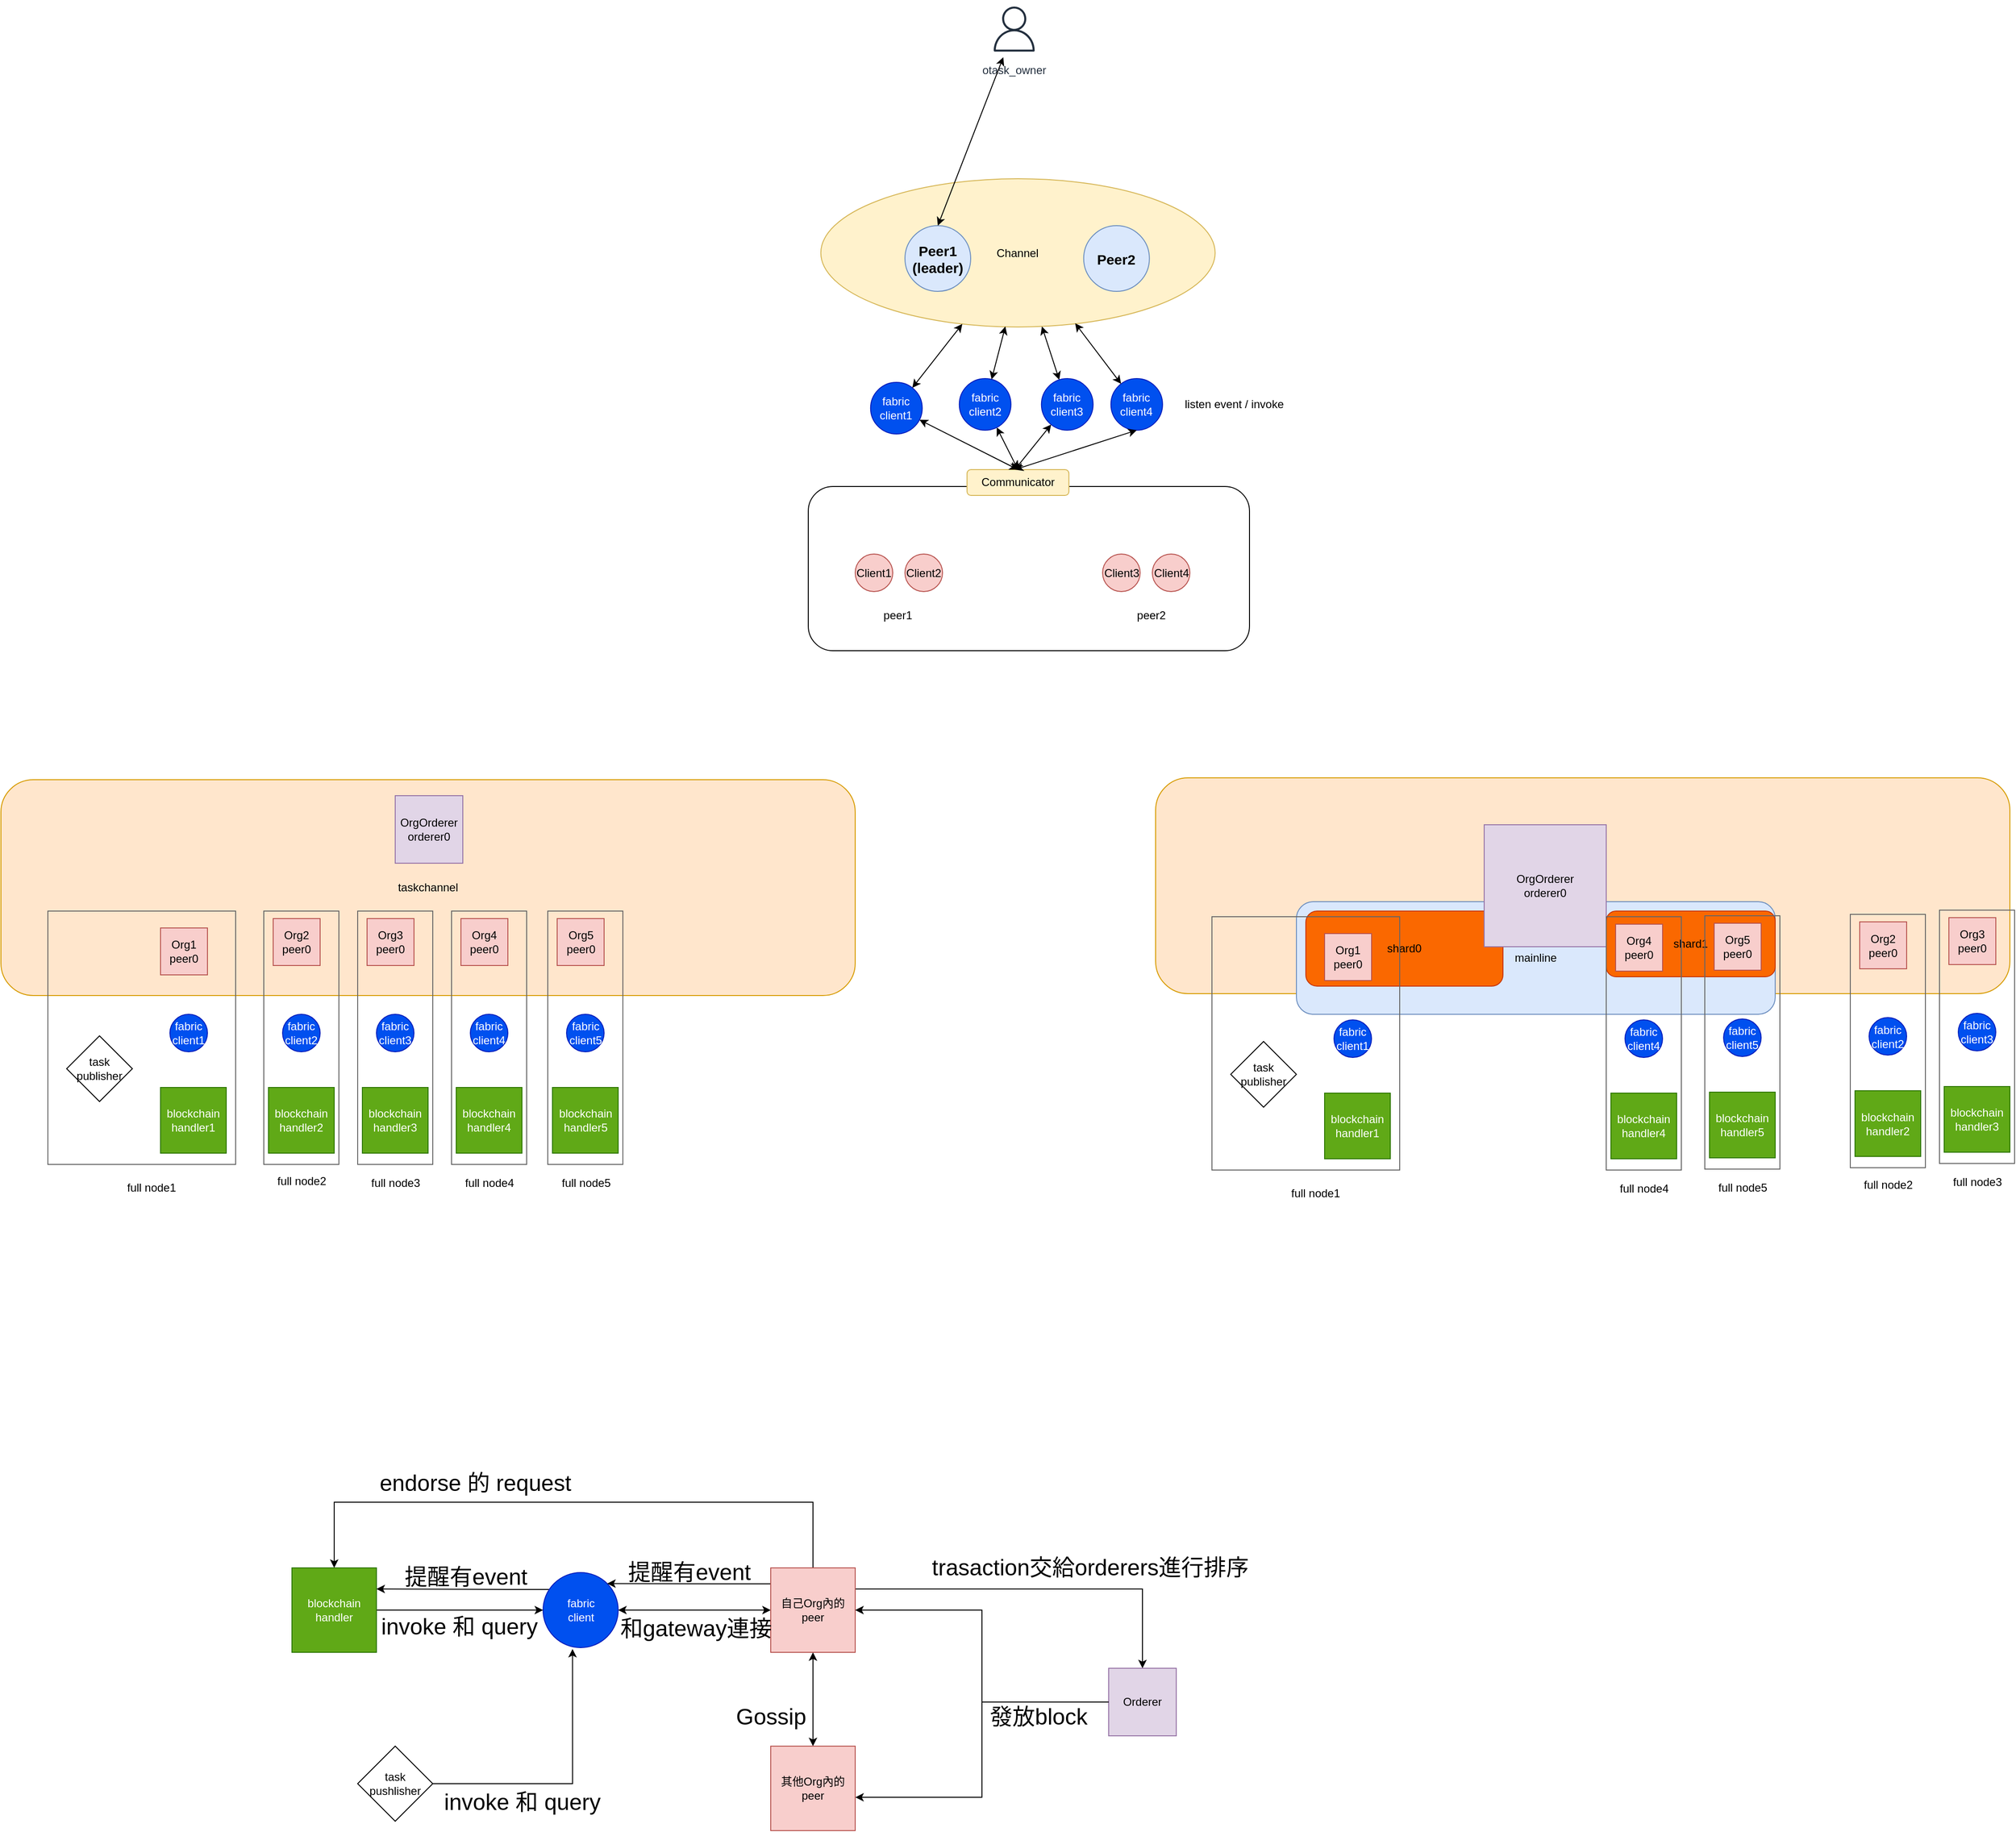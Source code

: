 <mxfile version="23.1.6" type="github">
  <diagram name="第 1 页" id="7IHr4dh2J7DNogroyWil">
    <mxGraphModel dx="3373" dy="2120" grid="1" gridSize="10" guides="1" tooltips="1" connect="1" arrows="1" fold="1" page="1" pageScale="1" pageWidth="827" pageHeight="1169" math="0" shadow="0">
      <root>
        <mxCell id="0" />
        <mxCell id="1" parent="0" />
        <mxCell id="zzUQC_XYF-HRqaC4Kz0_-1" value="taskchannel" style="rounded=1;whiteSpace=wrap;html=1;fillColor=#ffe6cc;strokeColor=#d79b00;" parent="1" vertex="1">
          <mxGeometry x="1000" y="860" width="910" height="230" as="geometry" />
        </mxCell>
        <mxCell id="zzUQC_XYF-HRqaC4Kz0_-2" value="任務公布" style="rounded=1;whiteSpace=wrap;html=1;fillColor=#ffe6cc;strokeColor=#d79b00;" parent="1" vertex="1">
          <mxGeometry x="2230" y="858" width="910" height="230" as="geometry" />
        </mxCell>
        <mxCell id="zzUQC_XYF-HRqaC4Kz0_-3" value="mainline" style="rounded=1;whiteSpace=wrap;html=1;fillColor=#dae8fc;strokeColor=#6c8ebf;" parent="1" vertex="1">
          <mxGeometry x="2380" y="990" width="510" height="120" as="geometry" />
        </mxCell>
        <mxCell id="zzUQC_XYF-HRqaC4Kz0_-4" value="shard1" style="rounded=1;whiteSpace=wrap;html=1;fillColor=#fa6800;strokeColor=#C73500;fontColor=#000000;" parent="1" vertex="1">
          <mxGeometry x="2710" y="1000" width="180" height="70" as="geometry" />
        </mxCell>
        <mxCell id="zzUQC_XYF-HRqaC4Kz0_-5" value="shard0" style="rounded=1;whiteSpace=wrap;html=1;fillColor=#fa6800;strokeColor=#C73500;fontColor=#000000;" parent="1" vertex="1">
          <mxGeometry x="2390" y="1000" width="210" height="80" as="geometry" />
        </mxCell>
        <mxCell id="zzUQC_XYF-HRqaC4Kz0_-6" style="edgeStyle=orthogonalEdgeStyle;rounded=0;orthogonalLoop=1;jettySize=auto;html=1;entryX=0;entryY=0.5;entryDx=0;entryDy=0;startArrow=classic;startFill=1;" parent="1" source="zzUQC_XYF-HRqaC4Kz0_-9" target="zzUQC_XYF-HRqaC4Kz0_-16" edge="1">
          <mxGeometry relative="1" as="geometry" />
        </mxCell>
        <mxCell id="zzUQC_XYF-HRqaC4Kz0_-7" style="edgeStyle=orthogonalEdgeStyle;rounded=0;orthogonalLoop=1;jettySize=auto;html=1;entryX=1;entryY=0.25;entryDx=0;entryDy=0;" parent="1" source="zzUQC_XYF-HRqaC4Kz0_-9" target="zzUQC_XYF-HRqaC4Kz0_-11" edge="1">
          <mxGeometry relative="1" as="geometry">
            <Array as="points">
              <mxPoint x="1540" y="1723" />
              <mxPoint x="1540" y="1723" />
            </Array>
          </mxGeometry>
        </mxCell>
        <mxCell id="zzUQC_XYF-HRqaC4Kz0_-8" style="edgeStyle=orthogonalEdgeStyle;rounded=0;orthogonalLoop=1;jettySize=auto;html=1;exitX=1;exitY=0.25;exitDx=0;exitDy=0;" parent="1" source="zzUQC_XYF-HRqaC4Kz0_-16" target="zzUQC_XYF-HRqaC4Kz0_-21" edge="1">
          <mxGeometry relative="1" as="geometry">
            <Array as="points">
              <mxPoint x="2216" y="1722" />
            </Array>
          </mxGeometry>
        </mxCell>
        <mxCell id="zzUQC_XYF-HRqaC4Kz0_-9" value="fabric&lt;br&gt;client" style="ellipse;whiteSpace=wrap;html=1;aspect=fixed;fillColor=#0050ef;fontColor=#ffffff;strokeColor=#001DBC;" parent="1" vertex="1">
          <mxGeometry x="1577.5" y="1705" width="80" height="80" as="geometry" />
        </mxCell>
        <mxCell id="zzUQC_XYF-HRqaC4Kz0_-10" style="edgeStyle=orthogonalEdgeStyle;rounded=0;orthogonalLoop=1;jettySize=auto;html=1;entryX=0;entryY=0.5;entryDx=0;entryDy=0;" parent="1" source="zzUQC_XYF-HRqaC4Kz0_-11" target="zzUQC_XYF-HRqaC4Kz0_-9" edge="1">
          <mxGeometry relative="1" as="geometry" />
        </mxCell>
        <mxCell id="zzUQC_XYF-HRqaC4Kz0_-11" value="blockchain&lt;br&gt;handler" style="whiteSpace=wrap;html=1;aspect=fixed;fillColor=#60a917;strokeColor=#2D7600;fontColor=#ffffff;" parent="1" vertex="1">
          <mxGeometry x="1310" y="1700" width="90" height="90" as="geometry" />
        </mxCell>
        <mxCell id="zzUQC_XYF-HRqaC4Kz0_-12" value="OrgOrderer&lt;br&gt;orderer0" style="whiteSpace=wrap;html=1;aspect=fixed;fillColor=#e1d5e7;strokeColor=#9673a6;" parent="1" vertex="1">
          <mxGeometry x="1420" y="877" width="72" height="72" as="geometry" />
        </mxCell>
        <mxCell id="zzUQC_XYF-HRqaC4Kz0_-13" style="edgeStyle=orthogonalEdgeStyle;rounded=0;orthogonalLoop=1;jettySize=auto;html=1;entryX=1;entryY=0;entryDx=0;entryDy=0;" parent="1" source="zzUQC_XYF-HRqaC4Kz0_-16" target="zzUQC_XYF-HRqaC4Kz0_-9" edge="1">
          <mxGeometry relative="1" as="geometry">
            <Array as="points">
              <mxPoint x="1780" y="1717" />
              <mxPoint x="1780" y="1717" />
            </Array>
          </mxGeometry>
        </mxCell>
        <mxCell id="zzUQC_XYF-HRqaC4Kz0_-14" style="edgeStyle=orthogonalEdgeStyle;rounded=0;orthogonalLoop=1;jettySize=auto;html=1;entryX=0.5;entryY=0;entryDx=0;entryDy=0;startArrow=classic;startFill=1;" parent="1" source="zzUQC_XYF-HRqaC4Kz0_-16" target="zzUQC_XYF-HRqaC4Kz0_-17" edge="1">
          <mxGeometry relative="1" as="geometry" />
        </mxCell>
        <mxCell id="zzUQC_XYF-HRqaC4Kz0_-15" style="edgeStyle=orthogonalEdgeStyle;rounded=0;orthogonalLoop=1;jettySize=auto;html=1;entryX=0.5;entryY=0;entryDx=0;entryDy=0;" parent="1" source="zzUQC_XYF-HRqaC4Kz0_-16" target="zzUQC_XYF-HRqaC4Kz0_-11" edge="1">
          <mxGeometry relative="1" as="geometry">
            <Array as="points">
              <mxPoint x="1865" y="1630" />
              <mxPoint x="1355" y="1630" />
            </Array>
          </mxGeometry>
        </mxCell>
        <mxCell id="zzUQC_XYF-HRqaC4Kz0_-16" value="自己Org內的peer" style="whiteSpace=wrap;html=1;aspect=fixed;fillColor=#f8cecc;strokeColor=#b85450;" parent="1" vertex="1">
          <mxGeometry x="1820" y="1700" width="90" height="90" as="geometry" />
        </mxCell>
        <mxCell id="zzUQC_XYF-HRqaC4Kz0_-17" value="其他Org內的peer" style="whiteSpace=wrap;html=1;aspect=fixed;fillColor=#f8cecc;strokeColor=#b85450;" parent="1" vertex="1">
          <mxGeometry x="1820" y="1890" width="90" height="90" as="geometry" />
        </mxCell>
        <mxCell id="zzUQC_XYF-HRqaC4Kz0_-18" value="&lt;font style=&quot;font-size: 24px;&quot;&gt;endorse 的 request&lt;/font&gt;" style="text;html=1;align=center;verticalAlign=middle;resizable=0;points=[];autosize=1;strokeColor=none;fillColor=none;" parent="1" vertex="1">
          <mxGeometry x="1390" y="1590" width="230" height="40" as="geometry" />
        </mxCell>
        <mxCell id="zzUQC_XYF-HRqaC4Kz0_-19" value="&lt;font style=&quot;font-size: 24px;&quot;&gt;Gossip&lt;/font&gt;" style="text;html=1;align=center;verticalAlign=middle;resizable=0;points=[];autosize=1;strokeColor=none;fillColor=none;" parent="1" vertex="1">
          <mxGeometry x="1770" y="1839" width="100" height="40" as="geometry" />
        </mxCell>
        <mxCell id="zzUQC_XYF-HRqaC4Kz0_-20" style="edgeStyle=orthogonalEdgeStyle;rounded=0;orthogonalLoop=1;jettySize=auto;html=1;entryX=1;entryY=0.5;entryDx=0;entryDy=0;" parent="1" source="zzUQC_XYF-HRqaC4Kz0_-21" target="zzUQC_XYF-HRqaC4Kz0_-16" edge="1">
          <mxGeometry relative="1" as="geometry" />
        </mxCell>
        <mxCell id="zzUQC_XYF-HRqaC4Kz0_-21" value="Orderer" style="whiteSpace=wrap;html=1;aspect=fixed;fillColor=#e1d5e7;strokeColor=#9673a6;" parent="1" vertex="1">
          <mxGeometry x="2180" y="1807" width="72" height="72" as="geometry" />
        </mxCell>
        <mxCell id="zzUQC_XYF-HRqaC4Kz0_-22" style="edgeStyle=orthogonalEdgeStyle;rounded=0;orthogonalLoop=1;jettySize=auto;html=1;entryX=1.001;entryY=0.606;entryDx=0;entryDy=0;entryPerimeter=0;" parent="1" source="zzUQC_XYF-HRqaC4Kz0_-21" target="zzUQC_XYF-HRqaC4Kz0_-17" edge="1">
          <mxGeometry relative="1" as="geometry" />
        </mxCell>
        <mxCell id="zzUQC_XYF-HRqaC4Kz0_-23" value="&lt;font style=&quot;font-size: 24px;&quot;&gt;發放block&lt;br&gt;&lt;/font&gt;" style="text;html=1;align=center;verticalAlign=middle;resizable=0;points=[];autosize=1;strokeColor=none;fillColor=none;" parent="1" vertex="1">
          <mxGeometry x="2040" y="1839" width="130" height="40" as="geometry" />
        </mxCell>
        <mxCell id="zzUQC_XYF-HRqaC4Kz0_-24" value="&lt;font style=&quot;font-size: 24px;&quot;&gt;trasaction交給orderers進行排序&lt;/font&gt;" style="text;html=1;align=center;verticalAlign=middle;resizable=0;points=[];autosize=1;strokeColor=none;fillColor=none;" parent="1" vertex="1">
          <mxGeometry x="1980" y="1680" width="360" height="40" as="geometry" />
        </mxCell>
        <mxCell id="zzUQC_XYF-HRqaC4Kz0_-25" value="&lt;font style=&quot;font-size: 24px;&quot;&gt;和gateway連接&lt;/font&gt;" style="text;html=1;align=center;verticalAlign=middle;resizable=0;points=[];autosize=1;strokeColor=none;fillColor=none;" parent="1" vertex="1">
          <mxGeometry x="1650" y="1745" width="180" height="40" as="geometry" />
        </mxCell>
        <mxCell id="zzUQC_XYF-HRqaC4Kz0_-26" value="&lt;font style=&quot;font-size: 24px;&quot;&gt;提醒有event&lt;/font&gt;" style="text;html=1;align=center;verticalAlign=middle;resizable=0;points=[];autosize=1;strokeColor=none;fillColor=none;" parent="1" vertex="1">
          <mxGeometry x="1657.5" y="1685" width="150" height="40" as="geometry" />
        </mxCell>
        <mxCell id="zzUQC_XYF-HRqaC4Kz0_-27" value="&lt;font style=&quot;font-size: 24px;&quot;&gt;提醒有event&lt;/font&gt;" style="text;html=1;align=center;verticalAlign=middle;resizable=0;points=[];autosize=1;strokeColor=none;fillColor=none;" parent="1" vertex="1">
          <mxGeometry x="1420" y="1690" width="150" height="40" as="geometry" />
        </mxCell>
        <mxCell id="zzUQC_XYF-HRqaC4Kz0_-28" value="&lt;font style=&quot;font-size: 24px;&quot;&gt;invoke 和 query&lt;/font&gt;" style="text;html=1;align=center;verticalAlign=middle;resizable=0;points=[];autosize=1;strokeColor=none;fillColor=none;" parent="1" vertex="1">
          <mxGeometry x="1392.5" y="1743" width="190" height="40" as="geometry" />
        </mxCell>
        <mxCell id="zzUQC_XYF-HRqaC4Kz0_-29" value="task&lt;br&gt;pushlisher" style="rhombus;whiteSpace=wrap;html=1;" parent="1" vertex="1">
          <mxGeometry x="1380" y="1890" width="80" height="80" as="geometry" />
        </mxCell>
        <mxCell id="zzUQC_XYF-HRqaC4Kz0_-30" style="edgeStyle=orthogonalEdgeStyle;rounded=0;orthogonalLoop=1;jettySize=auto;html=1;entryX=0.392;entryY=1.018;entryDx=0;entryDy=0;entryPerimeter=0;" parent="1" source="zzUQC_XYF-HRqaC4Kz0_-29" target="zzUQC_XYF-HRqaC4Kz0_-9" edge="1">
          <mxGeometry relative="1" as="geometry" />
        </mxCell>
        <mxCell id="zzUQC_XYF-HRqaC4Kz0_-31" value="&lt;font style=&quot;font-size: 24px;&quot;&gt;invoke 和 query&lt;/font&gt;" style="text;html=1;align=center;verticalAlign=middle;resizable=0;points=[];autosize=1;strokeColor=none;fillColor=none;" parent="1" vertex="1">
          <mxGeometry x="1460" y="1930" width="190" height="40" as="geometry" />
        </mxCell>
        <mxCell id="zzUQC_XYF-HRqaC4Kz0_-32" value="OrgOrderer&lt;br&gt;orderer0" style="whiteSpace=wrap;html=1;aspect=fixed;fillColor=#e1d5e7;strokeColor=#9673a6;" parent="1" vertex="1">
          <mxGeometry x="2580" y="908" width="130" height="130" as="geometry" />
        </mxCell>
        <mxCell id="zzUQC_XYF-HRqaC4Kz0_-33" value="" style="group" parent="1" vertex="1" connectable="0">
          <mxGeometry x="1050" y="1000" width="200" height="310" as="geometry" />
        </mxCell>
        <mxCell id="zzUQC_XYF-HRqaC4Kz0_-34" value="" style="rounded=0;whiteSpace=wrap;html=1;fillColor=none;strokeColor=#666666;shadow=0;fontColor=#333333;" parent="zzUQC_XYF-HRqaC4Kz0_-33" vertex="1">
          <mxGeometry width="200" height="270" as="geometry" />
        </mxCell>
        <mxCell id="zzUQC_XYF-HRqaC4Kz0_-35" value="Org1&lt;br&gt;peer0" style="whiteSpace=wrap;html=1;aspect=fixed;fillColor=#f8cecc;strokeColor=#b85450;" parent="zzUQC_XYF-HRqaC4Kz0_-33" vertex="1">
          <mxGeometry x="120" y="18" width="50" height="50" as="geometry" />
        </mxCell>
        <mxCell id="zzUQC_XYF-HRqaC4Kz0_-36" value="blockchain&lt;br&gt;handler1" style="whiteSpace=wrap;html=1;aspect=fixed;fillColor=#60a917;strokeColor=#2D7600;fontColor=#ffffff;" parent="zzUQC_XYF-HRqaC4Kz0_-33" vertex="1">
          <mxGeometry x="120" y="188" width="70" height="70" as="geometry" />
        </mxCell>
        <mxCell id="zzUQC_XYF-HRqaC4Kz0_-37" value="fabric&lt;br&gt;client1" style="ellipse;whiteSpace=wrap;html=1;aspect=fixed;fillColor=#0050ef;fontColor=#ffffff;strokeColor=#001DBC;" parent="zzUQC_XYF-HRqaC4Kz0_-33" vertex="1">
          <mxGeometry x="130" y="110" width="40" height="40" as="geometry" />
        </mxCell>
        <mxCell id="zzUQC_XYF-HRqaC4Kz0_-38" value="task&lt;br&gt;publisher" style="rhombus;whiteSpace=wrap;html=1;" parent="zzUQC_XYF-HRqaC4Kz0_-33" vertex="1">
          <mxGeometry x="20" y="133" width="70" height="70" as="geometry" />
        </mxCell>
        <mxCell id="zzUQC_XYF-HRqaC4Kz0_-39" value="full node1" style="text;html=1;align=center;verticalAlign=middle;resizable=0;points=[];autosize=1;strokeColor=none;fillColor=none;" parent="zzUQC_XYF-HRqaC4Kz0_-33" vertex="1">
          <mxGeometry x="70" y="280" width="80" height="30" as="geometry" />
        </mxCell>
        <mxCell id="zzUQC_XYF-HRqaC4Kz0_-40" value="" style="group" parent="1" vertex="1" connectable="0">
          <mxGeometry x="1380" y="1000" width="80" height="305" as="geometry" />
        </mxCell>
        <mxCell id="zzUQC_XYF-HRqaC4Kz0_-41" value="" style="rounded=0;whiteSpace=wrap;html=1;fillColor=none;strokeColor=#666666;shadow=0;fontColor=#333333;" parent="zzUQC_XYF-HRqaC4Kz0_-40" vertex="1">
          <mxGeometry width="80" height="270" as="geometry" />
        </mxCell>
        <mxCell id="zzUQC_XYF-HRqaC4Kz0_-42" value="Org3&lt;br style=&quot;border-color: var(--border-color);&quot;&gt;peer0" style="whiteSpace=wrap;html=1;aspect=fixed;fillColor=#f8cecc;strokeColor=#b85450;" parent="zzUQC_XYF-HRqaC4Kz0_-40" vertex="1">
          <mxGeometry x="10" y="8" width="50" height="50" as="geometry" />
        </mxCell>
        <mxCell id="zzUQC_XYF-HRqaC4Kz0_-43" value="fabric&lt;br&gt;client3" style="ellipse;whiteSpace=wrap;html=1;aspect=fixed;fillColor=#0050ef;fontColor=#ffffff;strokeColor=#001DBC;" parent="zzUQC_XYF-HRqaC4Kz0_-40" vertex="1">
          <mxGeometry x="20" y="110" width="40" height="40" as="geometry" />
        </mxCell>
        <mxCell id="zzUQC_XYF-HRqaC4Kz0_-44" value="blockchain&lt;br&gt;handler3" style="whiteSpace=wrap;html=1;aspect=fixed;fillColor=#60a917;strokeColor=#2D7600;fontColor=#ffffff;" parent="zzUQC_XYF-HRqaC4Kz0_-40" vertex="1">
          <mxGeometry x="5" y="188" width="70" height="70" as="geometry" />
        </mxCell>
        <mxCell id="zzUQC_XYF-HRqaC4Kz0_-45" value="full node3" style="text;html=1;align=center;verticalAlign=middle;resizable=0;points=[];autosize=1;strokeColor=none;fillColor=none;" parent="zzUQC_XYF-HRqaC4Kz0_-40" vertex="1">
          <mxGeometry y="275" width="80" height="30" as="geometry" />
        </mxCell>
        <mxCell id="zzUQC_XYF-HRqaC4Kz0_-46" value="" style="group" parent="1" vertex="1" connectable="0">
          <mxGeometry x="1480" y="1000" width="80" height="305" as="geometry" />
        </mxCell>
        <mxCell id="zzUQC_XYF-HRqaC4Kz0_-47" value="" style="rounded=0;whiteSpace=wrap;html=1;fillColor=none;strokeColor=#666666;shadow=0;fontColor=#333333;" parent="zzUQC_XYF-HRqaC4Kz0_-46" vertex="1">
          <mxGeometry width="80" height="270" as="geometry" />
        </mxCell>
        <mxCell id="zzUQC_XYF-HRqaC4Kz0_-48" value="Org4&lt;br style=&quot;border-color: var(--border-color);&quot;&gt;peer0" style="whiteSpace=wrap;html=1;aspect=fixed;fillColor=#f8cecc;strokeColor=#b85450;" parent="zzUQC_XYF-HRqaC4Kz0_-46" vertex="1">
          <mxGeometry x="10" y="8" width="50" height="50" as="geometry" />
        </mxCell>
        <mxCell id="zzUQC_XYF-HRqaC4Kz0_-49" value="fabric&lt;br&gt;client4" style="ellipse;whiteSpace=wrap;html=1;aspect=fixed;fillColor=#0050ef;fontColor=#ffffff;strokeColor=#001DBC;" parent="zzUQC_XYF-HRqaC4Kz0_-46" vertex="1">
          <mxGeometry x="20" y="110" width="40" height="40" as="geometry" />
        </mxCell>
        <mxCell id="zzUQC_XYF-HRqaC4Kz0_-50" value="blockchain&lt;br&gt;handler4" style="whiteSpace=wrap;html=1;aspect=fixed;fillColor=#60a917;strokeColor=#2D7600;fontColor=#ffffff;" parent="zzUQC_XYF-HRqaC4Kz0_-46" vertex="1">
          <mxGeometry x="5" y="188" width="70" height="70" as="geometry" />
        </mxCell>
        <mxCell id="zzUQC_XYF-HRqaC4Kz0_-51" value="full node4" style="text;html=1;align=center;verticalAlign=middle;resizable=0;points=[];autosize=1;strokeColor=none;fillColor=none;" parent="zzUQC_XYF-HRqaC4Kz0_-46" vertex="1">
          <mxGeometry y="275" width="80" height="30" as="geometry" />
        </mxCell>
        <mxCell id="zzUQC_XYF-HRqaC4Kz0_-52" value="" style="group" parent="1" vertex="1" connectable="0">
          <mxGeometry x="1582.5" y="1000" width="80" height="305" as="geometry" />
        </mxCell>
        <mxCell id="zzUQC_XYF-HRqaC4Kz0_-53" value="" style="rounded=0;whiteSpace=wrap;html=1;fillColor=none;strokeColor=#666666;shadow=0;fontColor=#333333;" parent="zzUQC_XYF-HRqaC4Kz0_-52" vertex="1">
          <mxGeometry width="80" height="270" as="geometry" />
        </mxCell>
        <mxCell id="zzUQC_XYF-HRqaC4Kz0_-54" value="Org5&lt;br style=&quot;border-color: var(--border-color);&quot;&gt;peer0" style="whiteSpace=wrap;html=1;aspect=fixed;fillColor=#f8cecc;strokeColor=#b85450;" parent="zzUQC_XYF-HRqaC4Kz0_-52" vertex="1">
          <mxGeometry x="10" y="8" width="50" height="50" as="geometry" />
        </mxCell>
        <mxCell id="zzUQC_XYF-HRqaC4Kz0_-55" value="fabric&lt;br&gt;client5" style="ellipse;whiteSpace=wrap;html=1;aspect=fixed;fillColor=#0050ef;fontColor=#ffffff;strokeColor=#001DBC;" parent="zzUQC_XYF-HRqaC4Kz0_-52" vertex="1">
          <mxGeometry x="20" y="110" width="40" height="40" as="geometry" />
        </mxCell>
        <mxCell id="zzUQC_XYF-HRqaC4Kz0_-56" value="blockchain&lt;br&gt;handler5" style="whiteSpace=wrap;html=1;aspect=fixed;fillColor=#60a917;strokeColor=#2D7600;fontColor=#ffffff;" parent="zzUQC_XYF-HRqaC4Kz0_-52" vertex="1">
          <mxGeometry x="5" y="188" width="70" height="70" as="geometry" />
        </mxCell>
        <mxCell id="zzUQC_XYF-HRqaC4Kz0_-57" value="full node5" style="text;html=1;align=center;verticalAlign=middle;resizable=0;points=[];autosize=1;strokeColor=none;fillColor=none;" parent="zzUQC_XYF-HRqaC4Kz0_-52" vertex="1">
          <mxGeometry y="275" width="80" height="30" as="geometry" />
        </mxCell>
        <mxCell id="zzUQC_XYF-HRqaC4Kz0_-58" value="" style="group" parent="1" vertex="1" connectable="0">
          <mxGeometry x="2290" y="1006" width="200" height="310" as="geometry" />
        </mxCell>
        <mxCell id="zzUQC_XYF-HRqaC4Kz0_-59" value="" style="rounded=0;whiteSpace=wrap;html=1;fillColor=none;strokeColor=#666666;shadow=0;fontColor=#333333;" parent="zzUQC_XYF-HRqaC4Kz0_-58" vertex="1">
          <mxGeometry width="200" height="270" as="geometry" />
        </mxCell>
        <mxCell id="zzUQC_XYF-HRqaC4Kz0_-60" value="Org1&lt;br&gt;peer0" style="whiteSpace=wrap;html=1;aspect=fixed;fillColor=#f8cecc;strokeColor=#b85450;" parent="zzUQC_XYF-HRqaC4Kz0_-58" vertex="1">
          <mxGeometry x="120" y="18" width="50" height="50" as="geometry" />
        </mxCell>
        <mxCell id="zzUQC_XYF-HRqaC4Kz0_-61" value="blockchain&lt;br&gt;handler1" style="whiteSpace=wrap;html=1;aspect=fixed;fillColor=#60a917;strokeColor=#2D7600;fontColor=#ffffff;" parent="zzUQC_XYF-HRqaC4Kz0_-58" vertex="1">
          <mxGeometry x="120" y="188" width="70" height="70" as="geometry" />
        </mxCell>
        <mxCell id="zzUQC_XYF-HRqaC4Kz0_-62" value="fabric&lt;br&gt;client1" style="ellipse;whiteSpace=wrap;html=1;aspect=fixed;fillColor=#0050ef;fontColor=#ffffff;strokeColor=#001DBC;" parent="zzUQC_XYF-HRqaC4Kz0_-58" vertex="1">
          <mxGeometry x="130" y="110" width="40" height="40" as="geometry" />
        </mxCell>
        <mxCell id="zzUQC_XYF-HRqaC4Kz0_-63" value="task&lt;br&gt;publisher" style="rhombus;whiteSpace=wrap;html=1;" parent="zzUQC_XYF-HRqaC4Kz0_-58" vertex="1">
          <mxGeometry x="20" y="133" width="70" height="70" as="geometry" />
        </mxCell>
        <mxCell id="zzUQC_XYF-HRqaC4Kz0_-64" value="full node1" style="text;html=1;align=center;verticalAlign=middle;resizable=0;points=[];autosize=1;strokeColor=none;fillColor=none;" parent="zzUQC_XYF-HRqaC4Kz0_-58" vertex="1">
          <mxGeometry x="70" y="280" width="80" height="30" as="geometry" />
        </mxCell>
        <mxCell id="zzUQC_XYF-HRqaC4Kz0_-65" value="" style="group" parent="1" vertex="1" connectable="0">
          <mxGeometry x="1280" y="1000" width="80" height="303" as="geometry" />
        </mxCell>
        <mxCell id="zzUQC_XYF-HRqaC4Kz0_-66" value="22" style="rounded=0;whiteSpace=wrap;html=1;fillColor=none;strokeColor=#666666;shadow=0;fontColor=#333333;" parent="zzUQC_XYF-HRqaC4Kz0_-65" vertex="1">
          <mxGeometry width="80" height="270" as="geometry" />
        </mxCell>
        <mxCell id="zzUQC_XYF-HRqaC4Kz0_-67" value="Org2&lt;br style=&quot;border-color: var(--border-color);&quot;&gt;peer0" style="whiteSpace=wrap;html=1;aspect=fixed;fillColor=#f8cecc;strokeColor=#b85450;" parent="zzUQC_XYF-HRqaC4Kz0_-65" vertex="1">
          <mxGeometry x="10" y="8" width="50" height="50" as="geometry" />
        </mxCell>
        <mxCell id="zzUQC_XYF-HRqaC4Kz0_-68" value="fabric&lt;br&gt;client2" style="ellipse;whiteSpace=wrap;html=1;aspect=fixed;fillColor=#0050ef;fontColor=#ffffff;strokeColor=#001DBC;" parent="zzUQC_XYF-HRqaC4Kz0_-65" vertex="1">
          <mxGeometry x="20" y="110" width="40" height="40" as="geometry" />
        </mxCell>
        <mxCell id="zzUQC_XYF-HRqaC4Kz0_-69" value="blockchain&lt;br&gt;handler2" style="whiteSpace=wrap;html=1;aspect=fixed;fillColor=#60a917;strokeColor=#2D7600;fontColor=#ffffff;" parent="zzUQC_XYF-HRqaC4Kz0_-65" vertex="1">
          <mxGeometry x="5" y="188" width="70" height="70" as="geometry" />
        </mxCell>
        <mxCell id="zzUQC_XYF-HRqaC4Kz0_-70" value="full node2" style="text;html=1;align=center;verticalAlign=middle;resizable=0;points=[];autosize=1;strokeColor=none;fillColor=none;" parent="zzUQC_XYF-HRqaC4Kz0_-65" vertex="1">
          <mxGeometry y="273" width="80" height="30" as="geometry" />
        </mxCell>
        <mxCell id="zzUQC_XYF-HRqaC4Kz0_-71" value="" style="group" parent="1" vertex="1" connectable="0">
          <mxGeometry x="3065" y="999" width="80" height="305" as="geometry" />
        </mxCell>
        <mxCell id="zzUQC_XYF-HRqaC4Kz0_-72" value="" style="rounded=0;whiteSpace=wrap;html=1;fillColor=none;strokeColor=#666666;shadow=0;fontColor=#333333;" parent="zzUQC_XYF-HRqaC4Kz0_-71" vertex="1">
          <mxGeometry width="80" height="270" as="geometry" />
        </mxCell>
        <mxCell id="zzUQC_XYF-HRqaC4Kz0_-73" value="Org3&lt;br style=&quot;border-color: var(--border-color);&quot;&gt;peer0" style="whiteSpace=wrap;html=1;aspect=fixed;fillColor=#f8cecc;strokeColor=#b85450;" parent="zzUQC_XYF-HRqaC4Kz0_-71" vertex="1">
          <mxGeometry x="10" y="8" width="50" height="50" as="geometry" />
        </mxCell>
        <mxCell id="zzUQC_XYF-HRqaC4Kz0_-74" value="fabric&lt;br&gt;client3" style="ellipse;whiteSpace=wrap;html=1;aspect=fixed;fillColor=#0050ef;fontColor=#ffffff;strokeColor=#001DBC;" parent="zzUQC_XYF-HRqaC4Kz0_-71" vertex="1">
          <mxGeometry x="20" y="110" width="40" height="40" as="geometry" />
        </mxCell>
        <mxCell id="zzUQC_XYF-HRqaC4Kz0_-75" value="blockchain&lt;br&gt;handler3" style="whiteSpace=wrap;html=1;aspect=fixed;fillColor=#60a917;strokeColor=#2D7600;fontColor=#ffffff;" parent="zzUQC_XYF-HRqaC4Kz0_-71" vertex="1">
          <mxGeometry x="5" y="188" width="70" height="70" as="geometry" />
        </mxCell>
        <mxCell id="zzUQC_XYF-HRqaC4Kz0_-76" value="full node3" style="text;html=1;align=center;verticalAlign=middle;resizable=0;points=[];autosize=1;strokeColor=none;fillColor=none;" parent="zzUQC_XYF-HRqaC4Kz0_-71" vertex="1">
          <mxGeometry y="275" width="80" height="30" as="geometry" />
        </mxCell>
        <mxCell id="zzUQC_XYF-HRqaC4Kz0_-77" value="" style="group" parent="1" vertex="1" connectable="0">
          <mxGeometry x="2710" y="1006" width="80" height="305" as="geometry" />
        </mxCell>
        <mxCell id="zzUQC_XYF-HRqaC4Kz0_-78" value="" style="rounded=0;whiteSpace=wrap;html=1;fillColor=none;strokeColor=#666666;shadow=0;fontColor=#333333;" parent="zzUQC_XYF-HRqaC4Kz0_-77" vertex="1">
          <mxGeometry width="80" height="270" as="geometry" />
        </mxCell>
        <mxCell id="zzUQC_XYF-HRqaC4Kz0_-79" value="Org4&lt;br style=&quot;border-color: var(--border-color);&quot;&gt;peer0" style="whiteSpace=wrap;html=1;aspect=fixed;fillColor=#f8cecc;strokeColor=#b85450;" parent="zzUQC_XYF-HRqaC4Kz0_-77" vertex="1">
          <mxGeometry x="10" y="8" width="50" height="50" as="geometry" />
        </mxCell>
        <mxCell id="zzUQC_XYF-HRqaC4Kz0_-80" value="fabric&lt;br&gt;client4" style="ellipse;whiteSpace=wrap;html=1;aspect=fixed;fillColor=#0050ef;fontColor=#ffffff;strokeColor=#001DBC;" parent="zzUQC_XYF-HRqaC4Kz0_-77" vertex="1">
          <mxGeometry x="20" y="110" width="40" height="40" as="geometry" />
        </mxCell>
        <mxCell id="zzUQC_XYF-HRqaC4Kz0_-81" value="blockchain&lt;br&gt;handler4" style="whiteSpace=wrap;html=1;aspect=fixed;fillColor=#60a917;strokeColor=#2D7600;fontColor=#ffffff;" parent="zzUQC_XYF-HRqaC4Kz0_-77" vertex="1">
          <mxGeometry x="5" y="188" width="70" height="70" as="geometry" />
        </mxCell>
        <mxCell id="zzUQC_XYF-HRqaC4Kz0_-82" value="full node4" style="text;html=1;align=center;verticalAlign=middle;resizable=0;points=[];autosize=1;strokeColor=none;fillColor=none;" parent="zzUQC_XYF-HRqaC4Kz0_-77" vertex="1">
          <mxGeometry y="275" width="80" height="30" as="geometry" />
        </mxCell>
        <mxCell id="zzUQC_XYF-HRqaC4Kz0_-83" value="" style="group" parent="1" vertex="1" connectable="0">
          <mxGeometry x="2815" y="1005" width="80" height="305" as="geometry" />
        </mxCell>
        <mxCell id="zzUQC_XYF-HRqaC4Kz0_-84" value="" style="rounded=0;whiteSpace=wrap;html=1;fillColor=none;strokeColor=#666666;shadow=0;fontColor=#333333;" parent="zzUQC_XYF-HRqaC4Kz0_-83" vertex="1">
          <mxGeometry width="80" height="270" as="geometry" />
        </mxCell>
        <mxCell id="zzUQC_XYF-HRqaC4Kz0_-85" value="Org5&lt;br style=&quot;border-color: var(--border-color);&quot;&gt;peer0" style="whiteSpace=wrap;html=1;aspect=fixed;fillColor=#f8cecc;strokeColor=#b85450;" parent="zzUQC_XYF-HRqaC4Kz0_-83" vertex="1">
          <mxGeometry x="10" y="8" width="50" height="50" as="geometry" />
        </mxCell>
        <mxCell id="zzUQC_XYF-HRqaC4Kz0_-86" value="fabric&lt;br&gt;client5" style="ellipse;whiteSpace=wrap;html=1;aspect=fixed;fillColor=#0050ef;fontColor=#ffffff;strokeColor=#001DBC;" parent="zzUQC_XYF-HRqaC4Kz0_-83" vertex="1">
          <mxGeometry x="20" y="110" width="40" height="40" as="geometry" />
        </mxCell>
        <mxCell id="zzUQC_XYF-HRqaC4Kz0_-87" value="blockchain&lt;br&gt;handler5" style="whiteSpace=wrap;html=1;aspect=fixed;fillColor=#60a917;strokeColor=#2D7600;fontColor=#ffffff;" parent="zzUQC_XYF-HRqaC4Kz0_-83" vertex="1">
          <mxGeometry x="5" y="188" width="70" height="70" as="geometry" />
        </mxCell>
        <mxCell id="zzUQC_XYF-HRqaC4Kz0_-88" value="full node5" style="text;html=1;align=center;verticalAlign=middle;resizable=0;points=[];autosize=1;strokeColor=none;fillColor=none;" parent="zzUQC_XYF-HRqaC4Kz0_-83" vertex="1">
          <mxGeometry y="275" width="80" height="30" as="geometry" />
        </mxCell>
        <mxCell id="zzUQC_XYF-HRqaC4Kz0_-89" value="" style="group" parent="1" vertex="1" connectable="0">
          <mxGeometry x="2970" y="1003.5" width="80" height="303" as="geometry" />
        </mxCell>
        <mxCell id="zzUQC_XYF-HRqaC4Kz0_-90" value="22" style="rounded=0;whiteSpace=wrap;html=1;fillColor=none;strokeColor=#666666;shadow=0;fontColor=#333333;" parent="zzUQC_XYF-HRqaC4Kz0_-89" vertex="1">
          <mxGeometry width="80" height="270" as="geometry" />
        </mxCell>
        <mxCell id="zzUQC_XYF-HRqaC4Kz0_-91" value="Org2&lt;br style=&quot;border-color: var(--border-color);&quot;&gt;peer0" style="whiteSpace=wrap;html=1;aspect=fixed;fillColor=#f8cecc;strokeColor=#b85450;" parent="zzUQC_XYF-HRqaC4Kz0_-89" vertex="1">
          <mxGeometry x="10" y="8" width="50" height="50" as="geometry" />
        </mxCell>
        <mxCell id="zzUQC_XYF-HRqaC4Kz0_-92" value="fabric&lt;br&gt;client2" style="ellipse;whiteSpace=wrap;html=1;aspect=fixed;fillColor=#0050ef;fontColor=#ffffff;strokeColor=#001DBC;" parent="zzUQC_XYF-HRqaC4Kz0_-89" vertex="1">
          <mxGeometry x="20" y="110" width="40" height="40" as="geometry" />
        </mxCell>
        <mxCell id="zzUQC_XYF-HRqaC4Kz0_-93" value="blockchain&lt;br&gt;handler2" style="whiteSpace=wrap;html=1;aspect=fixed;fillColor=#60a917;strokeColor=#2D7600;fontColor=#ffffff;" parent="zzUQC_XYF-HRqaC4Kz0_-89" vertex="1">
          <mxGeometry x="5" y="188" width="70" height="70" as="geometry" />
        </mxCell>
        <mxCell id="zzUQC_XYF-HRqaC4Kz0_-94" value="full node2" style="text;html=1;align=center;verticalAlign=middle;resizable=0;points=[];autosize=1;strokeColor=none;fillColor=none;" parent="zzUQC_XYF-HRqaC4Kz0_-89" vertex="1">
          <mxGeometry y="273" width="80" height="30" as="geometry" />
        </mxCell>
        <mxCell id="PkcwuameEQmm42kpo4Zu-1" value="" style="rounded=1;whiteSpace=wrap;html=1;" vertex="1" parent="1">
          <mxGeometry x="1860" y="547.5" width="470" height="175" as="geometry" />
        </mxCell>
        <mxCell id="PkcwuameEQmm42kpo4Zu-2" value="Communicator" style="rounded=1;whiteSpace=wrap;html=1;fillColor=#fff2cc;strokeColor=#d6b656;" vertex="1" parent="1">
          <mxGeometry x="2029.13" y="529.5" width="108.5" height="27.5" as="geometry" />
        </mxCell>
        <mxCell id="PkcwuameEQmm42kpo4Zu-3" value="Channel" style="ellipse;whiteSpace=wrap;html=1;fillColor=#fff2cc;strokeColor=#d6b656;" vertex="1" parent="1">
          <mxGeometry x="1873.38" y="219.5" width="420" height="158" as="geometry" />
        </mxCell>
        <mxCell id="PkcwuameEQmm42kpo4Zu-4" value="&lt;b&gt;&lt;font style=&quot;font-size: 15px;&quot;&gt;Peer1&lt;br&gt;(leader)&lt;br&gt;&lt;/font&gt;&lt;/b&gt;" style="ellipse;whiteSpace=wrap;html=1;aspect=fixed;fillColor=#dae8fc;strokeColor=#6c8ebf;" vertex="1" parent="1">
          <mxGeometry x="1963" y="269.5" width="70" height="70" as="geometry" />
        </mxCell>
        <mxCell id="PkcwuameEQmm42kpo4Zu-5" value="&lt;b&gt;&lt;font style=&quot;font-size: 15px;&quot;&gt;Peer2&lt;/font&gt;&lt;/b&gt;" style="ellipse;whiteSpace=wrap;html=1;aspect=fixed;fillColor=#dae8fc;strokeColor=#6c8ebf;" vertex="1" parent="1">
          <mxGeometry x="2153.38" y="269.5" width="70" height="70" as="geometry" />
        </mxCell>
        <mxCell id="PkcwuameEQmm42kpo4Zu-6" value="Client1" style="ellipse;whiteSpace=wrap;html=1;aspect=fixed;fillColor=#f8cecc;strokeColor=#b85450;" vertex="1" parent="1">
          <mxGeometry x="1910" y="619.5" width="40" height="40" as="geometry" />
        </mxCell>
        <mxCell id="PkcwuameEQmm42kpo4Zu-7" value="Client2" style="ellipse;whiteSpace=wrap;html=1;aspect=fixed;fillColor=#f8cecc;strokeColor=#b85450;" vertex="1" parent="1">
          <mxGeometry x="1963" y="619.5" width="40" height="40" as="geometry" />
        </mxCell>
        <mxCell id="PkcwuameEQmm42kpo4Zu-8" value="Client3" style="ellipse;whiteSpace=wrap;html=1;aspect=fixed;fillColor=#f8cecc;strokeColor=#b85450;" vertex="1" parent="1">
          <mxGeometry x="2173.5" y="619.5" width="40" height="40" as="geometry" />
        </mxCell>
        <mxCell id="PkcwuameEQmm42kpo4Zu-9" value="Client4" style="ellipse;whiteSpace=wrap;html=1;aspect=fixed;fillColor=#f8cecc;strokeColor=#b85450;" vertex="1" parent="1">
          <mxGeometry x="2226.5" y="619.5" width="40" height="40" as="geometry" />
        </mxCell>
        <mxCell id="PkcwuameEQmm42kpo4Zu-10" value="peer1" style="text;html=1;align=center;verticalAlign=middle;resizable=0;points=[];autosize=1;strokeColor=none;fillColor=none;" vertex="1" parent="1">
          <mxGeometry x="1930" y="669.5" width="50" height="30" as="geometry" />
        </mxCell>
        <mxCell id="PkcwuameEQmm42kpo4Zu-11" value="peer2" style="text;html=1;align=center;verticalAlign=middle;resizable=0;points=[];autosize=1;strokeColor=none;fillColor=none;" vertex="1" parent="1">
          <mxGeometry x="2200" y="669.5" width="50" height="30" as="geometry" />
        </mxCell>
        <mxCell id="PkcwuameEQmm42kpo4Zu-12" style="rounded=0;orthogonalLoop=1;jettySize=auto;html=1;startArrow=classic;startFill=1;" edge="1" parent="1" source="PkcwuameEQmm42kpo4Zu-14" target="PkcwuameEQmm42kpo4Zu-3">
          <mxGeometry relative="1" as="geometry" />
        </mxCell>
        <mxCell id="PkcwuameEQmm42kpo4Zu-13" style="rounded=0;orthogonalLoop=1;jettySize=auto;html=1;entryX=0.5;entryY=0;entryDx=0;entryDy=0;startArrow=classic;startFill=1;" edge="1" parent="1" source="PkcwuameEQmm42kpo4Zu-14" target="PkcwuameEQmm42kpo4Zu-2">
          <mxGeometry relative="1" as="geometry" />
        </mxCell>
        <mxCell id="PkcwuameEQmm42kpo4Zu-14" value="fabric&lt;br&gt;client1" style="ellipse;whiteSpace=wrap;html=1;aspect=fixed;fillColor=#0050ef;fontColor=#ffffff;strokeColor=#001DBC;" vertex="1" parent="1">
          <mxGeometry x="1926.38" y="436.5" width="55" height="55" as="geometry" />
        </mxCell>
        <mxCell id="PkcwuameEQmm42kpo4Zu-15" style="rounded=0;orthogonalLoop=1;jettySize=auto;html=1;entryX=0.5;entryY=0;entryDx=0;entryDy=0;startArrow=classic;startFill=1;" edge="1" parent="1" source="PkcwuameEQmm42kpo4Zu-16" target="PkcwuameEQmm42kpo4Zu-2">
          <mxGeometry relative="1" as="geometry" />
        </mxCell>
        <mxCell id="PkcwuameEQmm42kpo4Zu-16" value="fabric&lt;br&gt;client2" style="ellipse;whiteSpace=wrap;html=1;aspect=fixed;fillColor=#0050ef;fontColor=#ffffff;strokeColor=#001DBC;" vertex="1" parent="1">
          <mxGeometry x="2020.88" y="432.5" width="55" height="55" as="geometry" />
        </mxCell>
        <mxCell id="PkcwuameEQmm42kpo4Zu-17" style="rounded=0;orthogonalLoop=1;jettySize=auto;html=1;startArrow=classic;startFill=1;" edge="1" parent="1" source="PkcwuameEQmm42kpo4Zu-18" target="PkcwuameEQmm42kpo4Zu-3">
          <mxGeometry relative="1" as="geometry" />
        </mxCell>
        <mxCell id="PkcwuameEQmm42kpo4Zu-18" value="fabric&lt;br&gt;client3" style="ellipse;whiteSpace=wrap;html=1;aspect=fixed;fillColor=#0050ef;fontColor=#ffffff;strokeColor=#001DBC;" vertex="1" parent="1">
          <mxGeometry x="2108.38" y="432.5" width="55" height="55" as="geometry" />
        </mxCell>
        <mxCell id="PkcwuameEQmm42kpo4Zu-19" value="fabric&lt;br&gt;client4" style="ellipse;whiteSpace=wrap;html=1;aspect=fixed;fillColor=#0050ef;fontColor=#ffffff;strokeColor=#001DBC;" vertex="1" parent="1">
          <mxGeometry x="2182.38" y="432.5" width="55" height="55" as="geometry" />
        </mxCell>
        <mxCell id="PkcwuameEQmm42kpo4Zu-20" style="rounded=0;orthogonalLoop=1;jettySize=auto;html=1;entryX=0.468;entryY=0.996;entryDx=0;entryDy=0;entryPerimeter=0;startArrow=classic;startFill=1;" edge="1" parent="1" source="PkcwuameEQmm42kpo4Zu-16" target="PkcwuameEQmm42kpo4Zu-3">
          <mxGeometry relative="1" as="geometry" />
        </mxCell>
        <mxCell id="PkcwuameEQmm42kpo4Zu-21" style="rounded=0;orthogonalLoop=1;jettySize=auto;html=1;entryX=0.645;entryY=0.975;entryDx=0;entryDy=0;entryPerimeter=0;startArrow=classic;startFill=1;" edge="1" parent="1" source="PkcwuameEQmm42kpo4Zu-19" target="PkcwuameEQmm42kpo4Zu-3">
          <mxGeometry relative="1" as="geometry" />
        </mxCell>
        <mxCell id="PkcwuameEQmm42kpo4Zu-22" value="listen event / invoke&amp;nbsp;" style="text;html=1;align=center;verticalAlign=middle;resizable=0;points=[];autosize=1;strokeColor=none;fillColor=none;" vertex="1" parent="1">
          <mxGeometry x="2250" y="445" width="130" height="30" as="geometry" />
        </mxCell>
        <mxCell id="PkcwuameEQmm42kpo4Zu-23" style="rounded=0;orthogonalLoop=1;jettySize=auto;html=1;startArrow=classic;startFill=1;exitX=0.5;exitY=1;exitDx=0;exitDy=0;" edge="1" parent="1" source="PkcwuameEQmm42kpo4Zu-19">
          <mxGeometry relative="1" as="geometry">
            <mxPoint x="2080" y="529.5" as="targetPoint" />
          </mxGeometry>
        </mxCell>
        <mxCell id="PkcwuameEQmm42kpo4Zu-24" style="rounded=0;orthogonalLoop=1;jettySize=auto;html=1;startArrow=classic;startFill=1;" edge="1" parent="1" source="PkcwuameEQmm42kpo4Zu-18">
          <mxGeometry relative="1" as="geometry">
            <mxPoint x="2080" y="529.5" as="targetPoint" />
          </mxGeometry>
        </mxCell>
        <mxCell id="PkcwuameEQmm42kpo4Zu-25" value="otask_owner" style="sketch=0;outlineConnect=0;fontColor=#232F3E;gradientColor=none;strokeColor=#232F3E;fillColor=#ffffff;dashed=0;verticalLabelPosition=bottom;verticalAlign=top;align=center;html=1;fontSize=12;fontStyle=0;aspect=fixed;shape=mxgraph.aws4.resourceIcon;resIcon=mxgraph.aws4.user;" vertex="1" parent="1">
          <mxGeometry x="2049.38" y="30" width="60" height="60" as="geometry" />
        </mxCell>
        <mxCell id="PkcwuameEQmm42kpo4Zu-26" style="rounded=0;orthogonalLoop=1;jettySize=auto;html=1;startArrow=classic;startFill=1;entryX=0.5;entryY=0;entryDx=0;entryDy=0;shadow=0;" edge="1" parent="1" source="PkcwuameEQmm42kpo4Zu-25" target="PkcwuameEQmm42kpo4Zu-4">
          <mxGeometry relative="1" as="geometry">
            <mxPoint x="2083.38" y="177.5" as="sourcePoint" />
            <mxPoint x="2079" y="219.5" as="targetPoint" />
          </mxGeometry>
        </mxCell>
      </root>
    </mxGraphModel>
  </diagram>
</mxfile>
